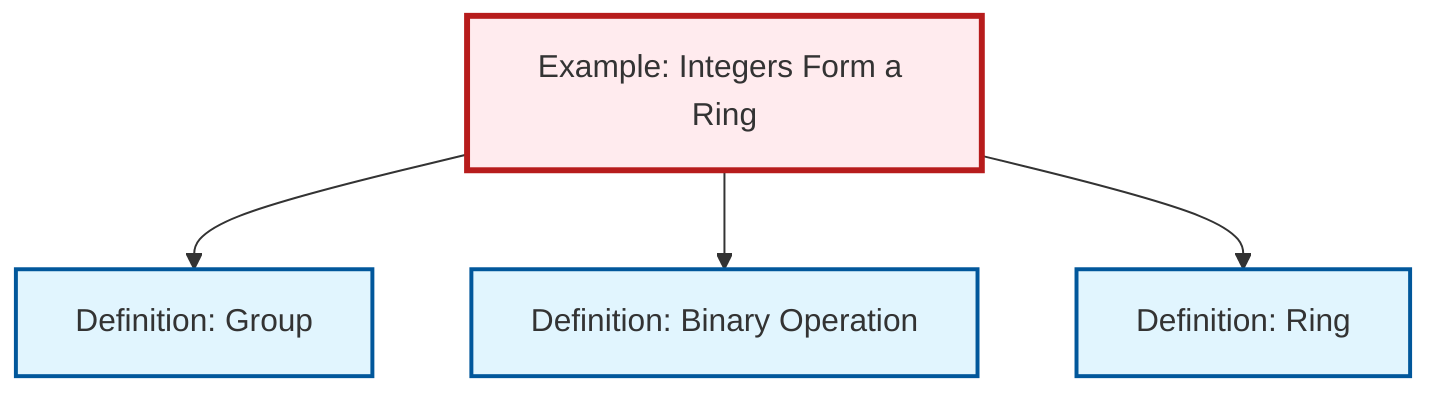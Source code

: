 graph TD
    classDef definition fill:#e1f5fe,stroke:#01579b,stroke-width:2px
    classDef theorem fill:#f3e5f5,stroke:#4a148c,stroke-width:2px
    classDef axiom fill:#fff3e0,stroke:#e65100,stroke-width:2px
    classDef example fill:#e8f5e9,stroke:#1b5e20,stroke-width:2px
    classDef current fill:#ffebee,stroke:#b71c1c,stroke-width:3px
    def-group["Definition: Group"]:::definition
    ex-integers-ring["Example: Integers Form a Ring"]:::example
    def-ring["Definition: Ring"]:::definition
    def-binary-operation["Definition: Binary Operation"]:::definition
    ex-integers-ring --> def-group
    ex-integers-ring --> def-binary-operation
    ex-integers-ring --> def-ring
    class ex-integers-ring current